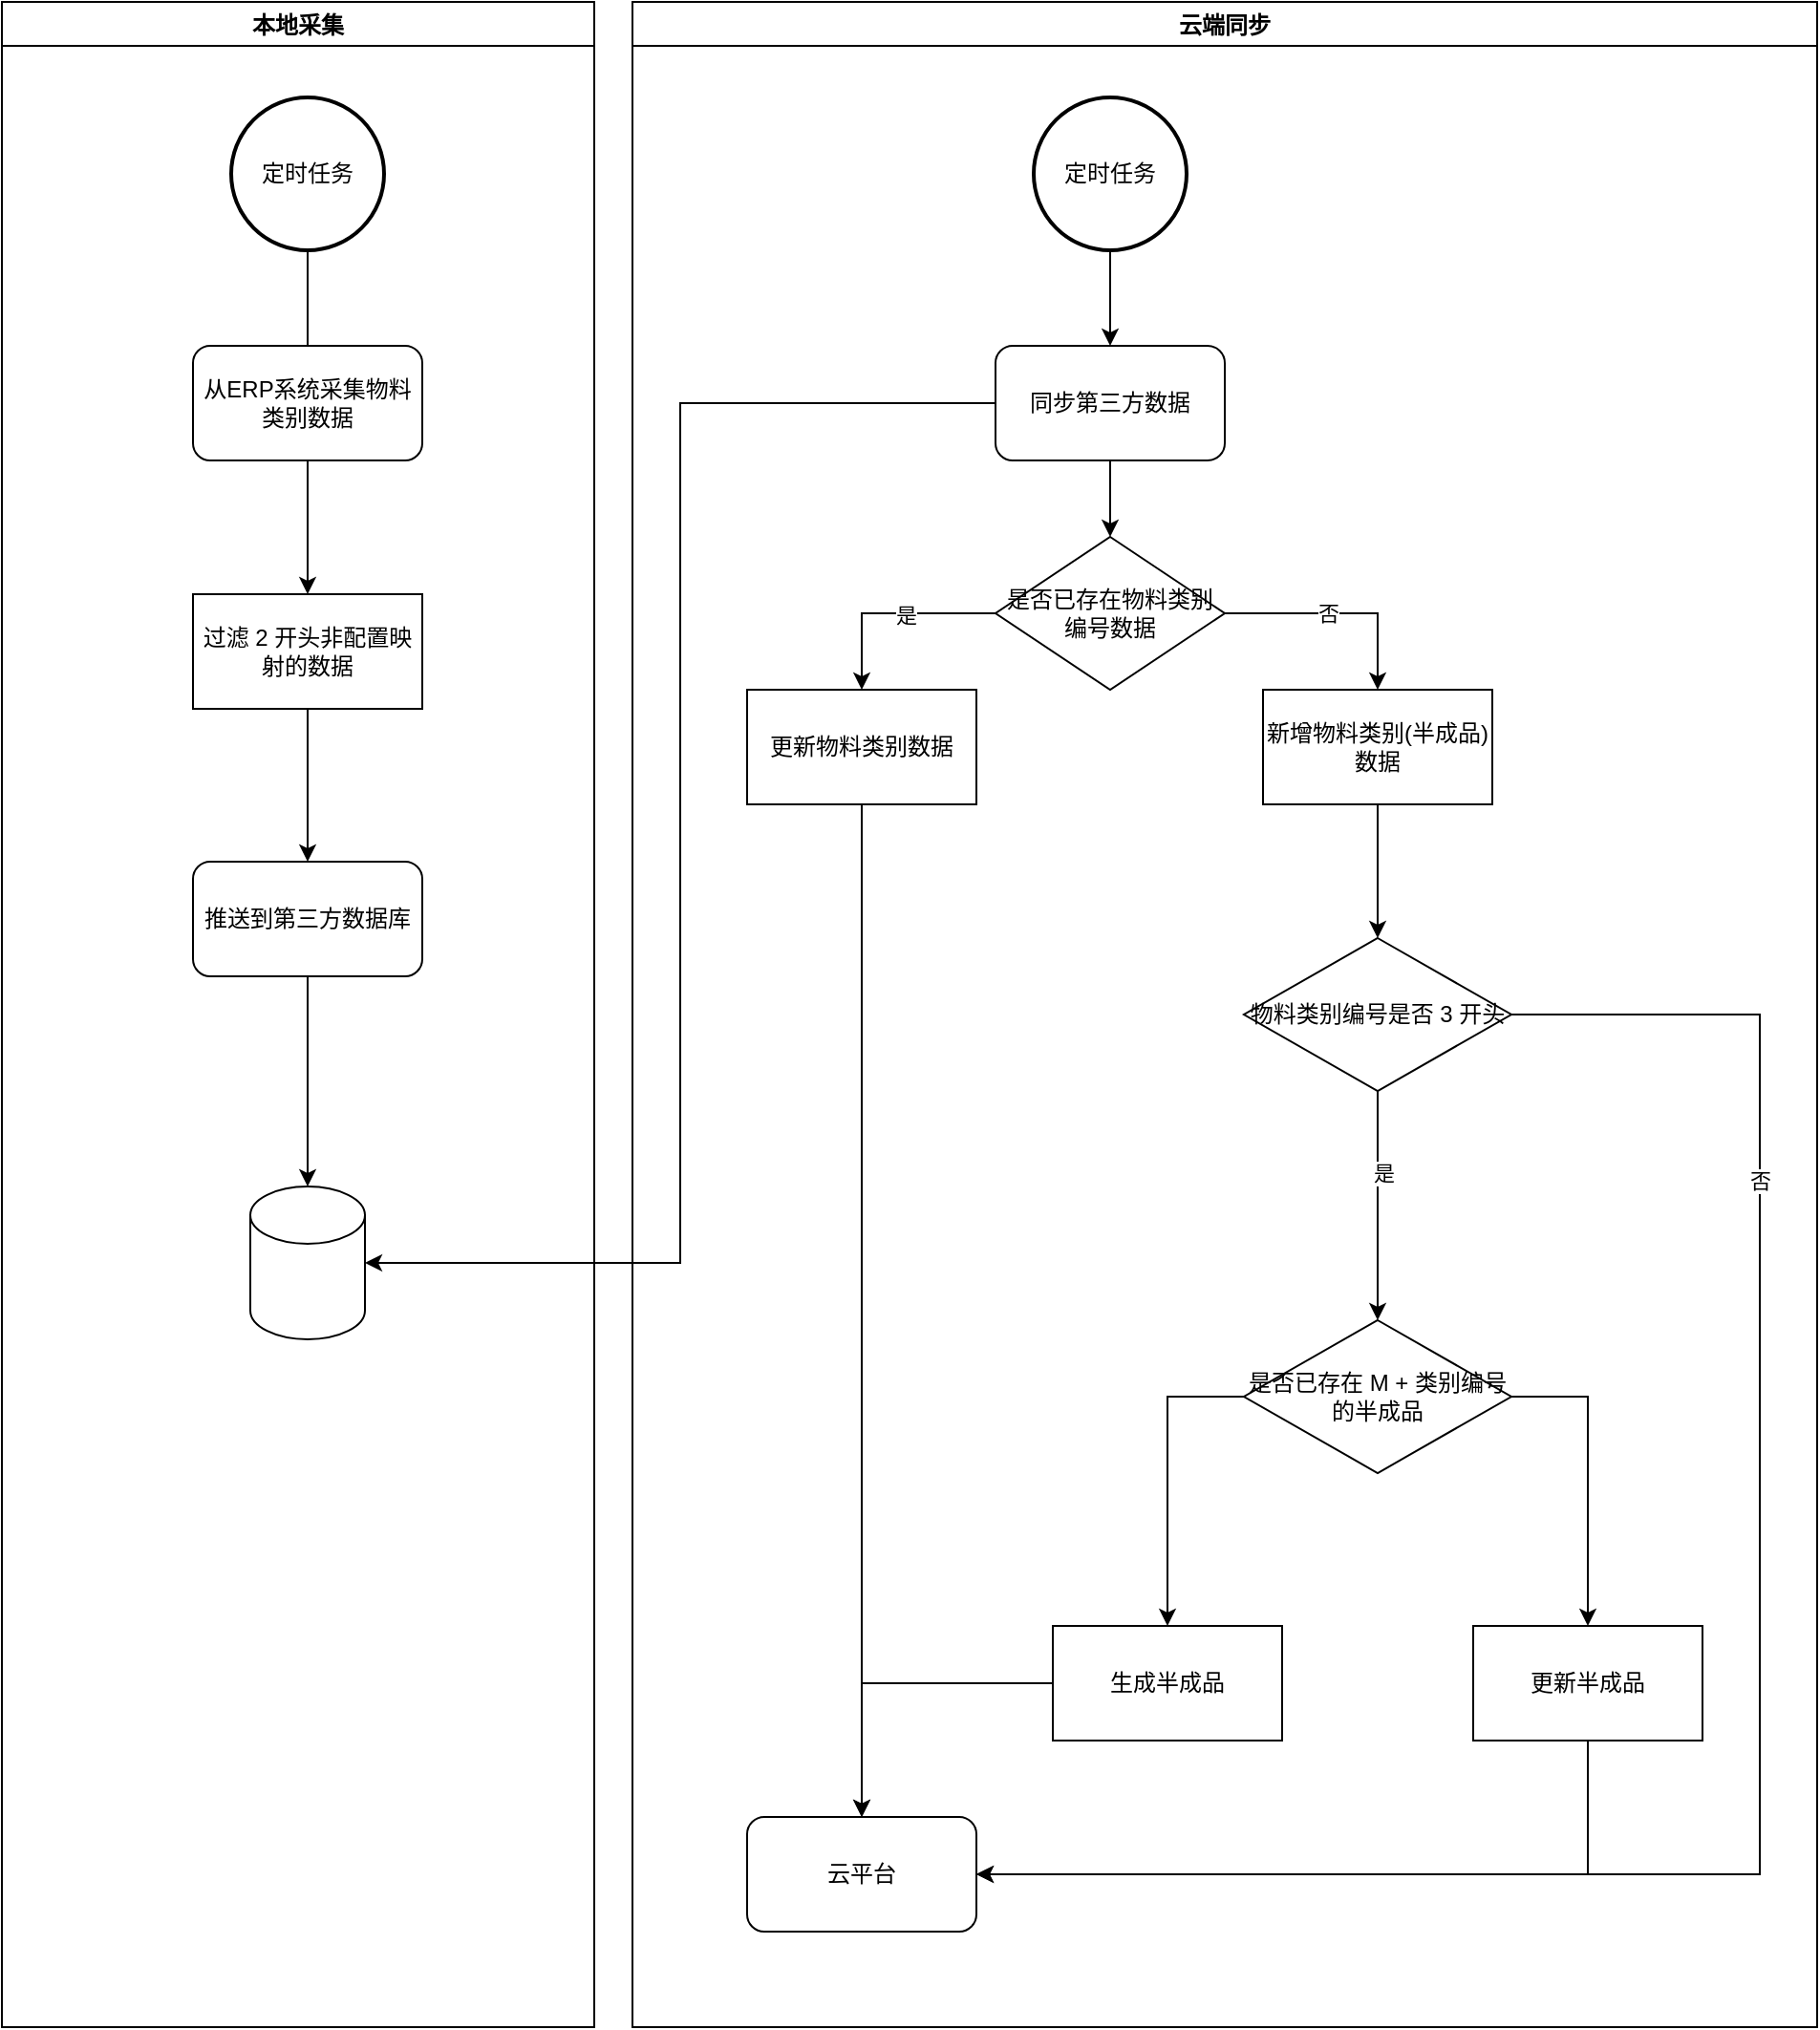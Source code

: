 <mxfile version="20.5.1" type="github">
  <diagram id="C5RBs43oDa-KdzZeNtuy" name="Page-1">
    <mxGraphModel dx="1221" dy="681" grid="1" gridSize="10" guides="1" tooltips="1" connect="1" arrows="1" fold="1" page="1" pageScale="1" pageWidth="827" pageHeight="1169" math="0" shadow="0">
      <root>
        <mxCell id="WIyWlLk6GJQsqaUBKTNV-0" />
        <mxCell id="WIyWlLk6GJQsqaUBKTNV-1" parent="WIyWlLk6GJQsqaUBKTNV-0" />
        <mxCell id="KeUmML4IdpqU2twopa0j-15" style="edgeStyle=orthogonalEdgeStyle;rounded=0;orthogonalLoop=1;jettySize=auto;html=1;exitX=0.5;exitY=1;exitDx=0;exitDy=0;exitPerimeter=0;" edge="1" parent="WIyWlLk6GJQsqaUBKTNV-1" source="KeUmML4IdpqU2twopa0j-11">
          <mxGeometry relative="1" as="geometry">
            <mxPoint x="160" y="240" as="targetPoint" />
          </mxGeometry>
        </mxCell>
        <mxCell id="KeUmML4IdpqU2twopa0j-18" style="edgeStyle=orthogonalEdgeStyle;rounded=0;orthogonalLoop=1;jettySize=auto;html=1;exitX=0.5;exitY=1;exitDx=0;exitDy=0;" edge="1" parent="WIyWlLk6GJQsqaUBKTNV-1" source="KeUmML4IdpqU2twopa0j-16">
          <mxGeometry relative="1" as="geometry">
            <mxPoint x="160" y="350" as="targetPoint" />
          </mxGeometry>
        </mxCell>
        <mxCell id="KeUmML4IdpqU2twopa0j-29" style="edgeStyle=orthogonalEdgeStyle;rounded=0;orthogonalLoop=1;jettySize=auto;html=1;exitX=0.5;exitY=1;exitDx=0;exitDy=0;entryX=0.5;entryY=0;entryDx=0;entryDy=0;" edge="1" parent="WIyWlLk6GJQsqaUBKTNV-1" source="KeUmML4IdpqU2twopa0j-25" target="KeUmML4IdpqU2twopa0j-28">
          <mxGeometry relative="1" as="geometry" />
        </mxCell>
        <mxCell id="KeUmML4IdpqU2twopa0j-25" value="过滤 2 开头非配置映射的数据" style="rounded=0;whiteSpace=wrap;html=1;" vertex="1" parent="WIyWlLk6GJQsqaUBKTNV-1">
          <mxGeometry x="100" y="350" width="120" height="60" as="geometry" />
        </mxCell>
        <mxCell id="KeUmML4IdpqU2twopa0j-26" value="本地采集" style="swimlane;" vertex="1" parent="WIyWlLk6GJQsqaUBKTNV-1">
          <mxGeometry y="40" width="310" height="1060" as="geometry" />
        </mxCell>
        <mxCell id="KeUmML4IdpqU2twopa0j-78" style="edgeStyle=orthogonalEdgeStyle;rounded=0;orthogonalLoop=1;jettySize=auto;html=1;exitX=0.5;exitY=1;exitDx=0;exitDy=0;entryX=0.5;entryY=0;entryDx=0;entryDy=0;entryPerimeter=0;" edge="1" parent="KeUmML4IdpqU2twopa0j-26" source="KeUmML4IdpqU2twopa0j-28" target="KeUmML4IdpqU2twopa0j-77">
          <mxGeometry relative="1" as="geometry" />
        </mxCell>
        <mxCell id="KeUmML4IdpqU2twopa0j-28" value="推送到第三方数据库" style="rounded=1;whiteSpace=wrap;html=1;" vertex="1" parent="KeUmML4IdpqU2twopa0j-26">
          <mxGeometry x="100" y="450" width="120" height="60" as="geometry" />
        </mxCell>
        <mxCell id="KeUmML4IdpqU2twopa0j-77" value="" style="shape=cylinder3;whiteSpace=wrap;html=1;boundedLbl=1;backgroundOutline=1;size=15;" vertex="1" parent="KeUmML4IdpqU2twopa0j-26">
          <mxGeometry x="130" y="620" width="60" height="80" as="geometry" />
        </mxCell>
        <mxCell id="KeUmML4IdpqU2twopa0j-11" value="定时任务" style="strokeWidth=2;html=1;shape=mxgraph.flowchart.start_2;whiteSpace=wrap;" vertex="1" parent="KeUmML4IdpqU2twopa0j-26">
          <mxGeometry x="120" y="50" width="80" height="80" as="geometry" />
        </mxCell>
        <mxCell id="KeUmML4IdpqU2twopa0j-16" value="从ERP系统采集物料类别数据" style="rounded=1;whiteSpace=wrap;html=1;" vertex="1" parent="KeUmML4IdpqU2twopa0j-26">
          <mxGeometry x="100" y="180" width="120" height="60" as="geometry" />
        </mxCell>
        <mxCell id="KeUmML4IdpqU2twopa0j-27" value="云端同步" style="swimlane;" vertex="1" parent="WIyWlLk6GJQsqaUBKTNV-1">
          <mxGeometry x="330" y="40" width="620" height="1060" as="geometry" />
        </mxCell>
        <mxCell id="KeUmML4IdpqU2twopa0j-34" style="edgeStyle=orthogonalEdgeStyle;rounded=0;orthogonalLoop=1;jettySize=auto;html=1;exitX=0.5;exitY=1;exitDx=0;exitDy=0;exitPerimeter=0;entryX=0.5;entryY=0;entryDx=0;entryDy=0;" edge="1" parent="KeUmML4IdpqU2twopa0j-27" source="KeUmML4IdpqU2twopa0j-30" target="KeUmML4IdpqU2twopa0j-32">
          <mxGeometry relative="1" as="geometry" />
        </mxCell>
        <mxCell id="KeUmML4IdpqU2twopa0j-30" value="定时任务" style="strokeWidth=2;html=1;shape=mxgraph.flowchart.start_2;whiteSpace=wrap;" vertex="1" parent="KeUmML4IdpqU2twopa0j-27">
          <mxGeometry x="210" y="50" width="80" height="80" as="geometry" />
        </mxCell>
        <mxCell id="KeUmML4IdpqU2twopa0j-37" style="edgeStyle=orthogonalEdgeStyle;rounded=0;orthogonalLoop=1;jettySize=auto;html=1;exitX=0.5;exitY=1;exitDx=0;exitDy=0;entryX=0.5;entryY=0;entryDx=0;entryDy=0;" edge="1" parent="KeUmML4IdpqU2twopa0j-27" source="KeUmML4IdpqU2twopa0j-32" target="KeUmML4IdpqU2twopa0j-35">
          <mxGeometry relative="1" as="geometry" />
        </mxCell>
        <mxCell id="KeUmML4IdpqU2twopa0j-32" value="同步第三方数据" style="rounded=1;whiteSpace=wrap;html=1;" vertex="1" parent="KeUmML4IdpqU2twopa0j-27">
          <mxGeometry x="190" y="180" width="120" height="60" as="geometry" />
        </mxCell>
        <mxCell id="KeUmML4IdpqU2twopa0j-42" style="edgeStyle=orthogonalEdgeStyle;rounded=0;orthogonalLoop=1;jettySize=auto;html=1;exitX=0;exitY=0.5;exitDx=0;exitDy=0;entryX=0.5;entryY=0;entryDx=0;entryDy=0;" edge="1" parent="KeUmML4IdpqU2twopa0j-27" source="KeUmML4IdpqU2twopa0j-35" target="KeUmML4IdpqU2twopa0j-40">
          <mxGeometry relative="1" as="geometry" />
        </mxCell>
        <mxCell id="KeUmML4IdpqU2twopa0j-44" value="是" style="edgeLabel;html=1;align=center;verticalAlign=middle;resizable=0;points=[];" vertex="1" connectable="0" parent="KeUmML4IdpqU2twopa0j-42">
          <mxGeometry x="-0.135" y="1" relative="1" as="geometry">
            <mxPoint as="offset" />
          </mxGeometry>
        </mxCell>
        <mxCell id="KeUmML4IdpqU2twopa0j-43" style="edgeStyle=orthogonalEdgeStyle;rounded=0;orthogonalLoop=1;jettySize=auto;html=1;exitX=1;exitY=0.5;exitDx=0;exitDy=0;entryX=0.5;entryY=0;entryDx=0;entryDy=0;" edge="1" parent="KeUmML4IdpqU2twopa0j-27" source="KeUmML4IdpqU2twopa0j-35" target="KeUmML4IdpqU2twopa0j-41">
          <mxGeometry relative="1" as="geometry" />
        </mxCell>
        <mxCell id="KeUmML4IdpqU2twopa0j-45" value="否" style="edgeLabel;html=1;align=center;verticalAlign=middle;resizable=0;points=[];" vertex="1" connectable="0" parent="KeUmML4IdpqU2twopa0j-43">
          <mxGeometry x="-0.096" relative="1" as="geometry">
            <mxPoint as="offset" />
          </mxGeometry>
        </mxCell>
        <mxCell id="KeUmML4IdpqU2twopa0j-35" value="是否已存在物料类别编号数据" style="rhombus;whiteSpace=wrap;html=1;" vertex="1" parent="KeUmML4IdpqU2twopa0j-27">
          <mxGeometry x="190" y="280" width="120" height="80" as="geometry" />
        </mxCell>
        <mxCell id="KeUmML4IdpqU2twopa0j-40" value="更新物料类别数据" style="rounded=0;whiteSpace=wrap;html=1;" vertex="1" parent="KeUmML4IdpqU2twopa0j-27">
          <mxGeometry x="60" y="360" width="120" height="60" as="geometry" />
        </mxCell>
        <mxCell id="KeUmML4IdpqU2twopa0j-64" style="edgeStyle=orthogonalEdgeStyle;rounded=0;orthogonalLoop=1;jettySize=auto;html=1;exitX=0.5;exitY=1;exitDx=0;exitDy=0;entryX=0.5;entryY=0;entryDx=0;entryDy=0;" edge="1" parent="KeUmML4IdpqU2twopa0j-27" source="KeUmML4IdpqU2twopa0j-41" target="KeUmML4IdpqU2twopa0j-51">
          <mxGeometry relative="1" as="geometry" />
        </mxCell>
        <mxCell id="KeUmML4IdpqU2twopa0j-41" value="新增物料类别(半成品)数据" style="rounded=0;whiteSpace=wrap;html=1;" vertex="1" parent="KeUmML4IdpqU2twopa0j-27">
          <mxGeometry x="330" y="360" width="120" height="60" as="geometry" />
        </mxCell>
        <mxCell id="KeUmML4IdpqU2twopa0j-55" style="edgeStyle=orthogonalEdgeStyle;rounded=0;orthogonalLoop=1;jettySize=auto;html=1;exitX=0.5;exitY=1;exitDx=0;exitDy=0;entryX=0.5;entryY=0;entryDx=0;entryDy=0;" edge="1" parent="KeUmML4IdpqU2twopa0j-27" source="KeUmML4IdpqU2twopa0j-51" target="KeUmML4IdpqU2twopa0j-52">
          <mxGeometry relative="1" as="geometry" />
        </mxCell>
        <mxCell id="KeUmML4IdpqU2twopa0j-56" value="是" style="edgeLabel;html=1;align=center;verticalAlign=middle;resizable=0;points=[];" vertex="1" connectable="0" parent="KeUmML4IdpqU2twopa0j-55">
          <mxGeometry x="-0.305" y="3" relative="1" as="geometry">
            <mxPoint y="1" as="offset" />
          </mxGeometry>
        </mxCell>
        <mxCell id="KeUmML4IdpqU2twopa0j-74" style="edgeStyle=orthogonalEdgeStyle;rounded=0;orthogonalLoop=1;jettySize=auto;html=1;exitX=1;exitY=0.5;exitDx=0;exitDy=0;entryX=1;entryY=0.5;entryDx=0;entryDy=0;" edge="1" parent="KeUmML4IdpqU2twopa0j-27" source="KeUmML4IdpqU2twopa0j-51" target="KeUmML4IdpqU2twopa0j-46">
          <mxGeometry relative="1" as="geometry">
            <Array as="points">
              <mxPoint x="590" y="530" />
              <mxPoint x="590" y="980" />
            </Array>
          </mxGeometry>
        </mxCell>
        <mxCell id="KeUmML4IdpqU2twopa0j-76" value="否" style="edgeLabel;html=1;align=center;verticalAlign=middle;resizable=0;points=[];" vertex="1" connectable="0" parent="KeUmML4IdpqU2twopa0j-74">
          <mxGeometry x="-0.562" relative="1" as="geometry">
            <mxPoint as="offset" />
          </mxGeometry>
        </mxCell>
        <mxCell id="KeUmML4IdpqU2twopa0j-51" value="物料类别编号是否 3 开头" style="rhombus;whiteSpace=wrap;html=1;" vertex="1" parent="KeUmML4IdpqU2twopa0j-27">
          <mxGeometry x="320" y="490" width="140" height="80" as="geometry" />
        </mxCell>
        <mxCell id="KeUmML4IdpqU2twopa0j-71" style="edgeStyle=orthogonalEdgeStyle;rounded=0;orthogonalLoop=1;jettySize=auto;html=1;exitX=1;exitY=0.5;exitDx=0;exitDy=0;entryX=0.5;entryY=0;entryDx=0;entryDy=0;" edge="1" parent="KeUmML4IdpqU2twopa0j-27" source="KeUmML4IdpqU2twopa0j-52" target="KeUmML4IdpqU2twopa0j-69">
          <mxGeometry relative="1" as="geometry" />
        </mxCell>
        <mxCell id="KeUmML4IdpqU2twopa0j-72" style="edgeStyle=orthogonalEdgeStyle;rounded=0;orthogonalLoop=1;jettySize=auto;html=1;exitX=0;exitY=0.5;exitDx=0;exitDy=0;entryX=0.5;entryY=0;entryDx=0;entryDy=0;" edge="1" parent="KeUmML4IdpqU2twopa0j-27" source="KeUmML4IdpqU2twopa0j-52" target="KeUmML4IdpqU2twopa0j-59">
          <mxGeometry relative="1" as="geometry" />
        </mxCell>
        <mxCell id="KeUmML4IdpqU2twopa0j-52" value="是否已存在 M + 类别编号的半成品" style="rhombus;whiteSpace=wrap;html=1;" vertex="1" parent="KeUmML4IdpqU2twopa0j-27">
          <mxGeometry x="320" y="690" width="140" height="80" as="geometry" />
        </mxCell>
        <mxCell id="KeUmML4IdpqU2twopa0j-46" value="云平台" style="rounded=1;whiteSpace=wrap;html=1;" vertex="1" parent="KeUmML4IdpqU2twopa0j-27">
          <mxGeometry x="60" y="950" width="120" height="60" as="geometry" />
        </mxCell>
        <mxCell id="KeUmML4IdpqU2twopa0j-47" style="edgeStyle=orthogonalEdgeStyle;rounded=0;orthogonalLoop=1;jettySize=auto;html=1;exitX=0.5;exitY=1;exitDx=0;exitDy=0;entryX=0.5;entryY=0;entryDx=0;entryDy=0;" edge="1" parent="KeUmML4IdpqU2twopa0j-27" source="KeUmML4IdpqU2twopa0j-40" target="KeUmML4IdpqU2twopa0j-46">
          <mxGeometry relative="1" as="geometry" />
        </mxCell>
        <mxCell id="KeUmML4IdpqU2twopa0j-59" value="生成半成品" style="rounded=0;whiteSpace=wrap;html=1;" vertex="1" parent="KeUmML4IdpqU2twopa0j-27">
          <mxGeometry x="220" y="850" width="120" height="60" as="geometry" />
        </mxCell>
        <mxCell id="KeUmML4IdpqU2twopa0j-65" style="edgeStyle=orthogonalEdgeStyle;rounded=0;orthogonalLoop=1;jettySize=auto;html=1;exitX=0;exitY=0.5;exitDx=0;exitDy=0;entryX=0.5;entryY=0;entryDx=0;entryDy=0;" edge="1" parent="KeUmML4IdpqU2twopa0j-27" source="KeUmML4IdpqU2twopa0j-59" target="KeUmML4IdpqU2twopa0j-46">
          <mxGeometry relative="1" as="geometry" />
        </mxCell>
        <mxCell id="KeUmML4IdpqU2twopa0j-73" style="edgeStyle=orthogonalEdgeStyle;rounded=0;orthogonalLoop=1;jettySize=auto;html=1;exitX=0.5;exitY=1;exitDx=0;exitDy=0;entryX=1;entryY=0.5;entryDx=0;entryDy=0;" edge="1" parent="KeUmML4IdpqU2twopa0j-27" source="KeUmML4IdpqU2twopa0j-69" target="KeUmML4IdpqU2twopa0j-46">
          <mxGeometry relative="1" as="geometry" />
        </mxCell>
        <mxCell id="KeUmML4IdpqU2twopa0j-69" value="更新半成品" style="rounded=0;whiteSpace=wrap;html=1;" vertex="1" parent="KeUmML4IdpqU2twopa0j-27">
          <mxGeometry x="440" y="850" width="120" height="60" as="geometry" />
        </mxCell>
        <mxCell id="KeUmML4IdpqU2twopa0j-33" style="edgeStyle=orthogonalEdgeStyle;rounded=0;orthogonalLoop=1;jettySize=auto;html=1;exitX=0;exitY=0.5;exitDx=0;exitDy=0;entryX=1;entryY=0.5;entryDx=0;entryDy=0;entryPerimeter=0;" edge="1" parent="WIyWlLk6GJQsqaUBKTNV-1" source="KeUmML4IdpqU2twopa0j-32" target="KeUmML4IdpqU2twopa0j-77">
          <mxGeometry relative="1" as="geometry" />
        </mxCell>
      </root>
    </mxGraphModel>
  </diagram>
</mxfile>

